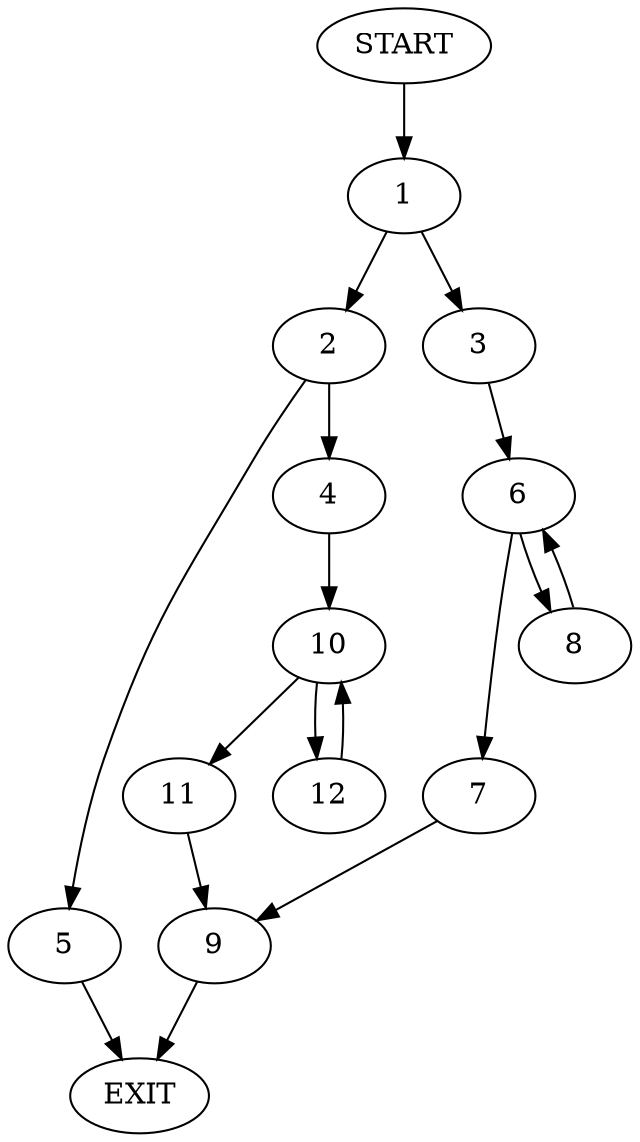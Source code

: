 digraph {
0 [label="START"]
13 [label="EXIT"]
0 -> 1
1 -> 2
1 -> 3
2 -> 4
2 -> 5
3 -> 6
6 -> 7
6 -> 8
7 -> 9
8 -> 6
9 -> 13
5 -> 13
4 -> 10
10 -> 11
10 -> 12
11 -> 9
12 -> 10
}
